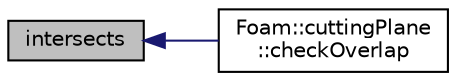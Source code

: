 digraph "intersects"
{
  bgcolor="transparent";
  edge [fontname="Helvetica",fontsize="10",labelfontname="Helvetica",labelfontsize="10"];
  node [fontname="Helvetica",fontsize="10",shape=record];
  rankdir="LR";
  Node1 [label="intersects",height=0.2,width=0.4,color="black", fillcolor="grey75", style="filled" fontcolor="black"];
  Node1 -> Node2 [dir="back",color="midnightblue",fontsize="10",style="solid",fontname="Helvetica"];
  Node2 [label="Foam::cuttingPlane\l::checkOverlap",height=0.2,width=0.4,color="black",URL="$classFoam_1_1cuttingPlane.html#ab6a3670f998d0b15059738dc586ba5c1",tooltip="Check and warn if bounding boxes do not intersect, and if the plane does not intersect the bounding b..."];
}
